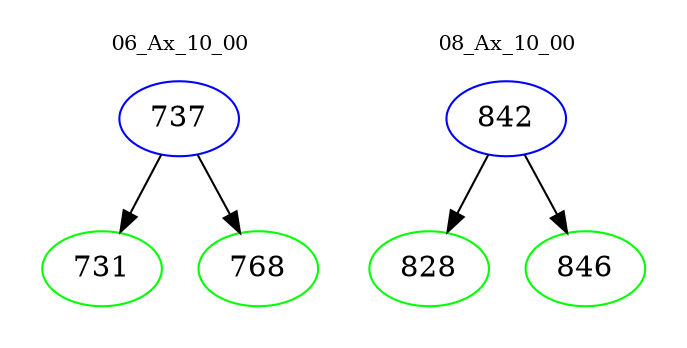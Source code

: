 digraph{
subgraph cluster_0 {
color = white
label = "06_Ax_10_00";
fontsize=10;
T0_737 [label="737", color="blue"]
T0_737 -> T0_731 [color="black"]
T0_731 [label="731", color="green"]
T0_737 -> T0_768 [color="black"]
T0_768 [label="768", color="green"]
}
subgraph cluster_1 {
color = white
label = "08_Ax_10_00";
fontsize=10;
T1_842 [label="842", color="blue"]
T1_842 -> T1_828 [color="black"]
T1_828 [label="828", color="green"]
T1_842 -> T1_846 [color="black"]
T1_846 [label="846", color="green"]
}
}
